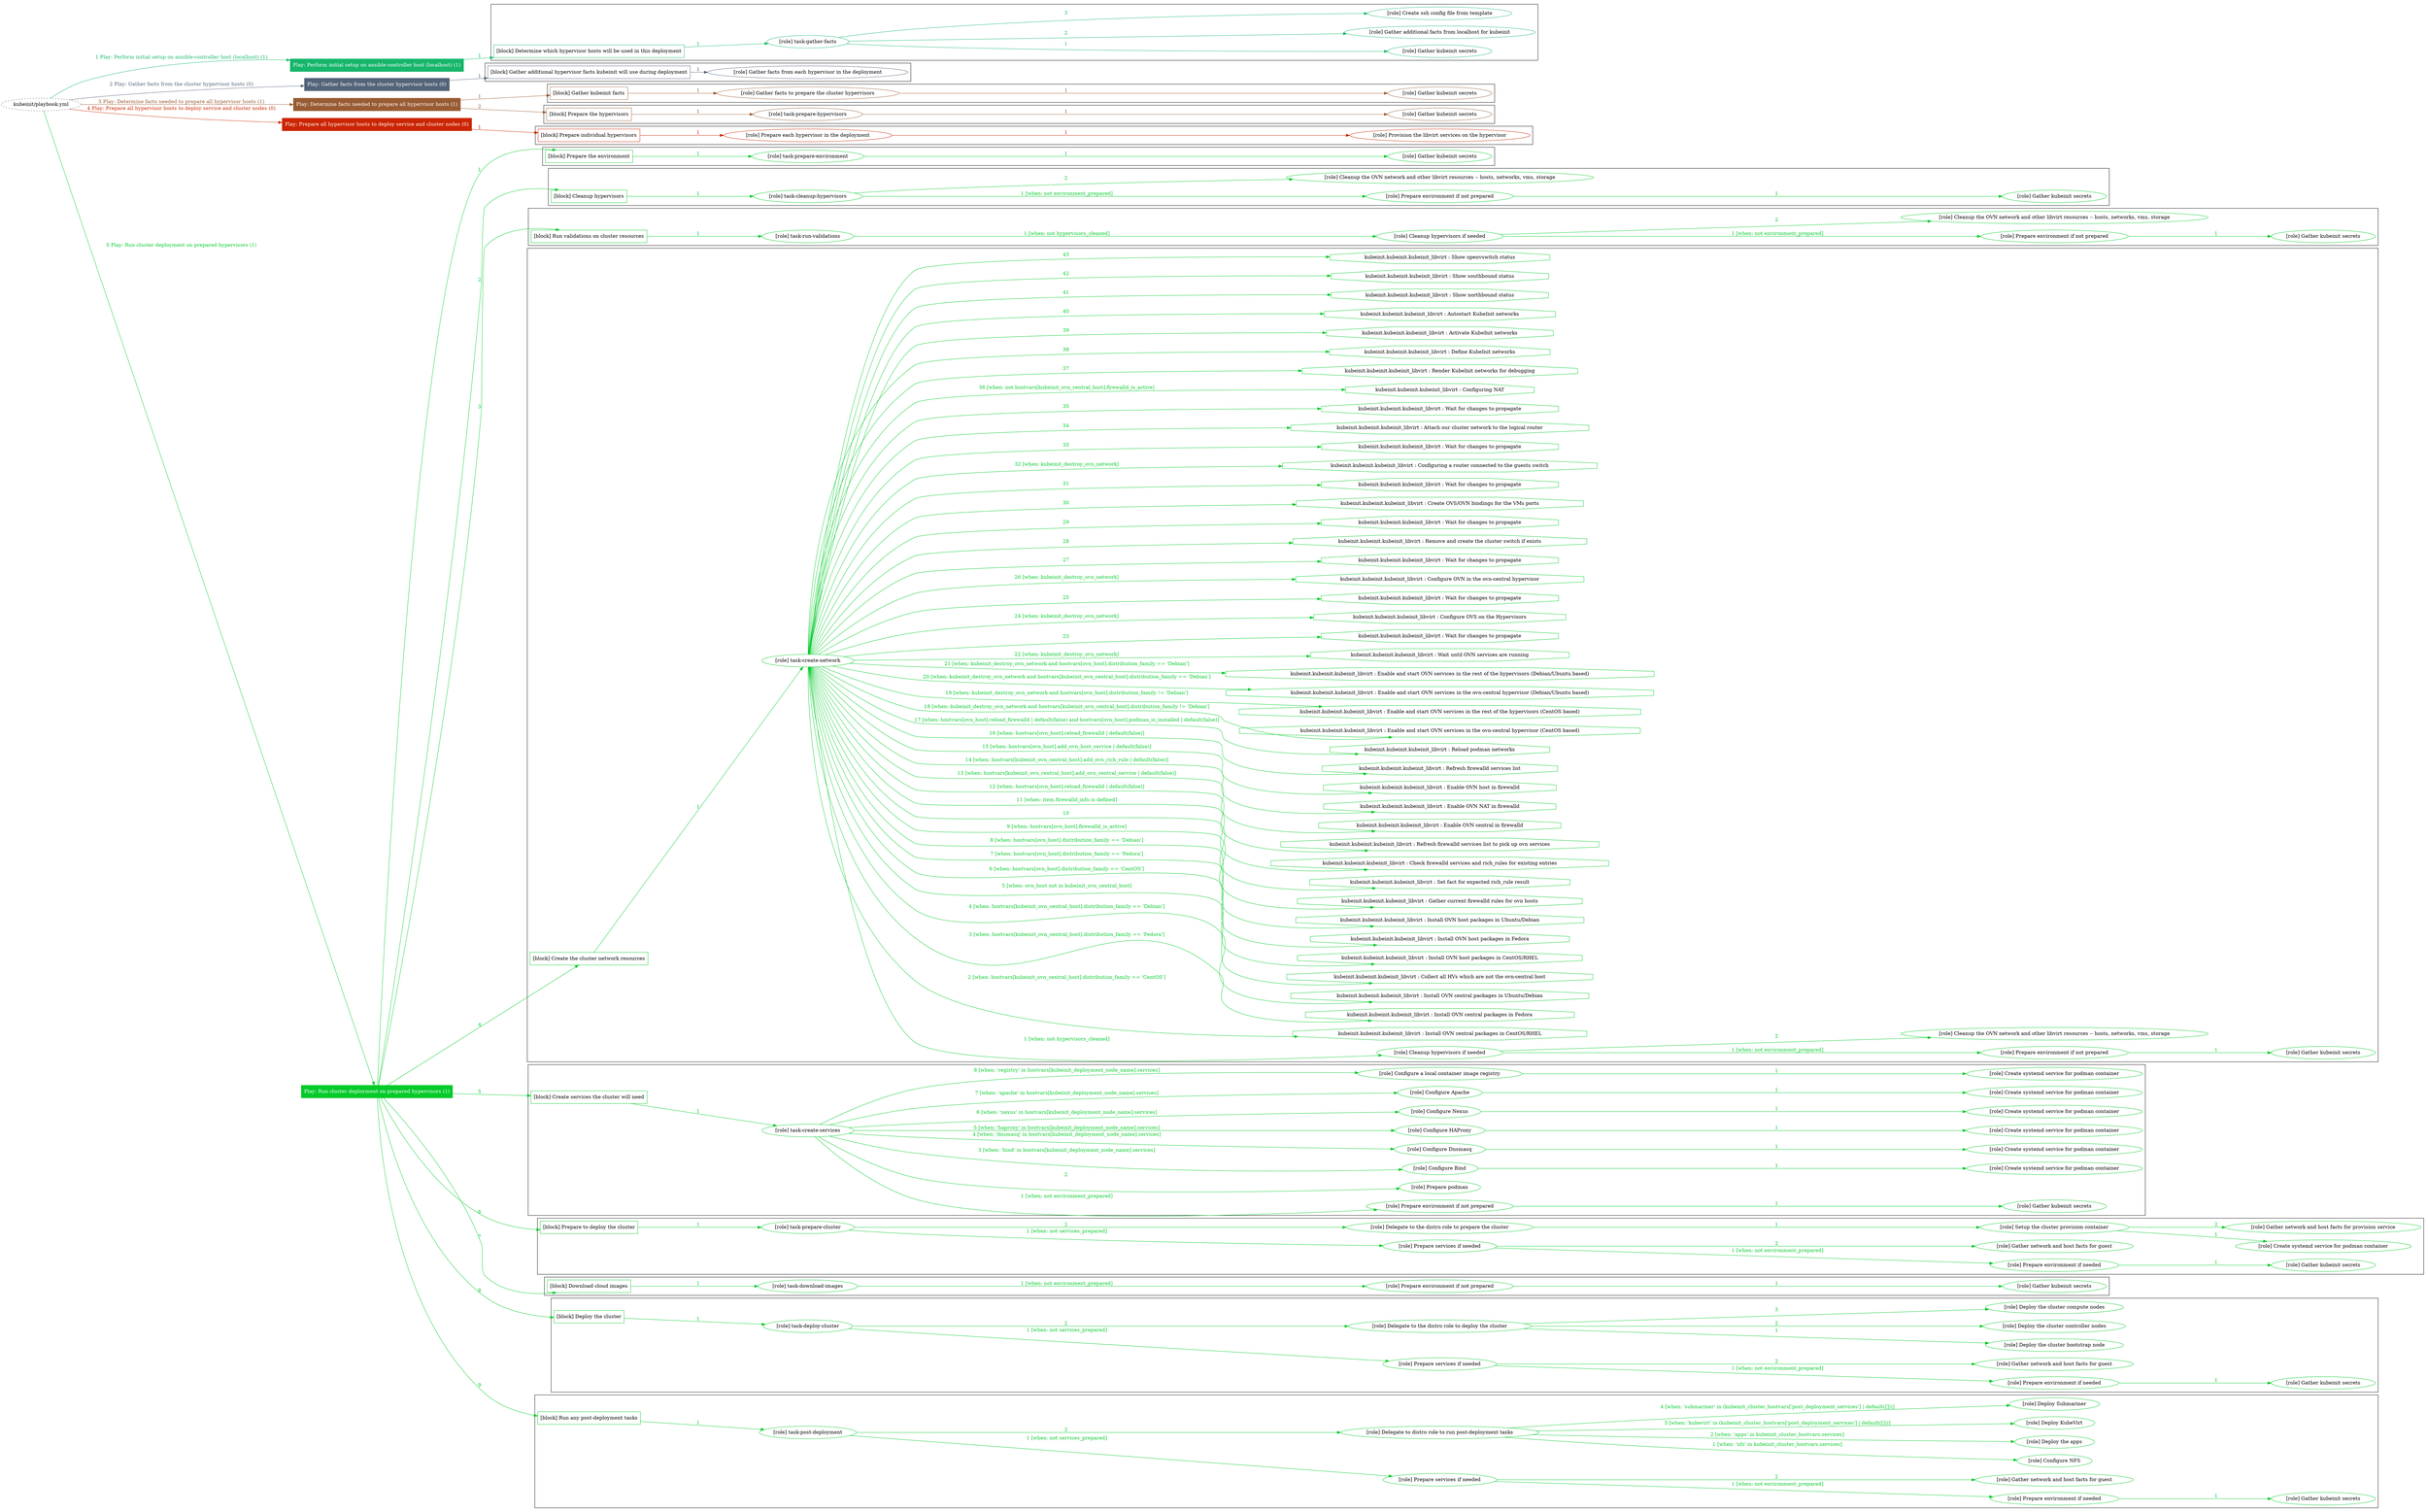 digraph {
	graph [concentrate=true ordering=in rankdir=LR ratio=fill]
	edge [esep=5 sep=10]
	"kubeinit/playbook.yml" [URL="/home/runner/work/kubeinit/kubeinit/kubeinit/playbook.yml" id=playbook_0d790008 style=dotted]
	"kubeinit/playbook.yml" -> play_51a4e6f2 [label="1 Play: Perform initial setup on ansible-controller host (localhost) (1)" color="#16b66b" fontcolor="#16b66b" id=edge_play_51a4e6f2 labeltooltip="1 Play: Perform initial setup on ansible-controller host (localhost) (1)" tooltip="1 Play: Perform initial setup on ansible-controller host (localhost) (1)"]
	subgraph "Play: Perform initial setup on ansible-controller host (localhost) (1)" {
		play_51a4e6f2 [label="Play: Perform initial setup on ansible-controller host (localhost) (1)" URL="/home/runner/work/kubeinit/kubeinit/kubeinit/playbook.yml" color="#16b66b" fontcolor="#ffffff" id=play_51a4e6f2 shape=box style=filled tooltip=localhost]
		play_51a4e6f2 -> block_fa11f3cd [label=1 color="#16b66b" fontcolor="#16b66b" id=edge_block_fa11f3cd labeltooltip=1 tooltip=1]
		subgraph cluster_block_fa11f3cd {
			block_fa11f3cd [label="[block] Determine which hypervisor hosts will be used in this deployment" URL="/home/runner/work/kubeinit/kubeinit/kubeinit/playbook.yml" color="#16b66b" id=block_fa11f3cd labeltooltip="Determine which hypervisor hosts will be used in this deployment" shape=box tooltip="Determine which hypervisor hosts will be used in this deployment"]
			block_fa11f3cd -> role_eca9e020 [label="1 " color="#16b66b" fontcolor="#16b66b" id=edge_role_eca9e020 labeltooltip="1 " tooltip="1 "]
			subgraph "task-gather-facts" {
				role_eca9e020 [label="[role] task-gather-facts" URL="/home/runner/work/kubeinit/kubeinit/kubeinit/playbook.yml" color="#16b66b" id=role_eca9e020 tooltip="task-gather-facts"]
				role_eca9e020 -> role_d9029059 [label="1 " color="#16b66b" fontcolor="#16b66b" id=edge_role_d9029059 labeltooltip="1 " tooltip="1 "]
				subgraph "Gather kubeinit secrets" {
					role_d9029059 [label="[role] Gather kubeinit secrets" URL="/home/runner/.ansible/collections/ansible_collections/kubeinit/kubeinit/roles/kubeinit_prepare/tasks/build_hypervisors_group.yml" color="#16b66b" id=role_d9029059 tooltip="Gather kubeinit secrets"]
				}
				role_eca9e020 -> role_b982faa5 [label="2 " color="#16b66b" fontcolor="#16b66b" id=edge_role_b982faa5 labeltooltip="2 " tooltip="2 "]
				subgraph "Gather additional facts from localhost for kubeinit" {
					role_b982faa5 [label="[role] Gather additional facts from localhost for kubeinit" URL="/home/runner/.ansible/collections/ansible_collections/kubeinit/kubeinit/roles/kubeinit_prepare/tasks/build_hypervisors_group.yml" color="#16b66b" id=role_b982faa5 tooltip="Gather additional facts from localhost for kubeinit"]
				}
				role_eca9e020 -> role_f31cdd9a [label="3 " color="#16b66b" fontcolor="#16b66b" id=edge_role_f31cdd9a labeltooltip="3 " tooltip="3 "]
				subgraph "Create ssh config file from template" {
					role_f31cdd9a [label="[role] Create ssh config file from template" URL="/home/runner/.ansible/collections/ansible_collections/kubeinit/kubeinit/roles/kubeinit_prepare/tasks/build_hypervisors_group.yml" color="#16b66b" id=role_f31cdd9a tooltip="Create ssh config file from template"]
				}
			}
		}
	}
	"kubeinit/playbook.yml" -> play_66a7fecb [label="2 Play: Gather facts from the cluster hypervisor hosts (0)" color="#536479" fontcolor="#536479" id=edge_play_66a7fecb labeltooltip="2 Play: Gather facts from the cluster hypervisor hosts (0)" tooltip="2 Play: Gather facts from the cluster hypervisor hosts (0)"]
	subgraph "Play: Gather facts from the cluster hypervisor hosts (0)" {
		play_66a7fecb [label="Play: Gather facts from the cluster hypervisor hosts (0)" URL="/home/runner/work/kubeinit/kubeinit/kubeinit/playbook.yml" color="#536479" fontcolor="#ffffff" id=play_66a7fecb shape=box style=filled tooltip="Play: Gather facts from the cluster hypervisor hosts (0)"]
		play_66a7fecb -> block_1ce466f6 [label=1 color="#536479" fontcolor="#536479" id=edge_block_1ce466f6 labeltooltip=1 tooltip=1]
		subgraph cluster_block_1ce466f6 {
			block_1ce466f6 [label="[block] Gather additional hypervisor facts kubeinit will use during deployment" URL="/home/runner/work/kubeinit/kubeinit/kubeinit/playbook.yml" color="#536479" id=block_1ce466f6 labeltooltip="Gather additional hypervisor facts kubeinit will use during deployment" shape=box tooltip="Gather additional hypervisor facts kubeinit will use during deployment"]
			block_1ce466f6 -> role_2932860d [label="1 " color="#536479" fontcolor="#536479" id=edge_role_2932860d labeltooltip="1 " tooltip="1 "]
			subgraph "Gather facts from each hypervisor in the deployment" {
				role_2932860d [label="[role] Gather facts from each hypervisor in the deployment" URL="/home/runner/work/kubeinit/kubeinit/kubeinit/playbook.yml" color="#536479" id=role_2932860d tooltip="Gather facts from each hypervisor in the deployment"]
			}
		}
	}
	"kubeinit/playbook.yml" -> play_fe3fbb06 [label="3 Play: Determine facts needed to prepare all hypervisor hosts (1)" color="#995b33" fontcolor="#995b33" id=edge_play_fe3fbb06 labeltooltip="3 Play: Determine facts needed to prepare all hypervisor hosts (1)" tooltip="3 Play: Determine facts needed to prepare all hypervisor hosts (1)"]
	subgraph "Play: Determine facts needed to prepare all hypervisor hosts (1)" {
		play_fe3fbb06 [label="Play: Determine facts needed to prepare all hypervisor hosts (1)" URL="/home/runner/work/kubeinit/kubeinit/kubeinit/playbook.yml" color="#995b33" fontcolor="#ffffff" id=play_fe3fbb06 shape=box style=filled tooltip=localhost]
		play_fe3fbb06 -> block_30ffcc6d [label=1 color="#995b33" fontcolor="#995b33" id=edge_block_30ffcc6d labeltooltip=1 tooltip=1]
		subgraph cluster_block_30ffcc6d {
			block_30ffcc6d [label="[block] Gather kubeinit facts" URL="/home/runner/work/kubeinit/kubeinit/kubeinit/playbook.yml" color="#995b33" id=block_30ffcc6d labeltooltip="Gather kubeinit facts" shape=box tooltip="Gather kubeinit facts"]
			block_30ffcc6d -> role_f4c43686 [label="1 " color="#995b33" fontcolor="#995b33" id=edge_role_f4c43686 labeltooltip="1 " tooltip="1 "]
			subgraph "Gather facts to prepare the cluster hypervisors" {
				role_f4c43686 [label="[role] Gather facts to prepare the cluster hypervisors" URL="/home/runner/work/kubeinit/kubeinit/kubeinit/playbook.yml" color="#995b33" id=role_f4c43686 tooltip="Gather facts to prepare the cluster hypervisors"]
				role_f4c43686 -> role_8a4a9e83 [label="1 " color="#995b33" fontcolor="#995b33" id=edge_role_8a4a9e83 labeltooltip="1 " tooltip="1 "]
				subgraph "Gather kubeinit secrets" {
					role_8a4a9e83 [label="[role] Gather kubeinit secrets" URL="/home/runner/.ansible/collections/ansible_collections/kubeinit/kubeinit/roles/kubeinit_prepare/tasks/gather_kubeinit_facts.yml" color="#995b33" id=role_8a4a9e83 tooltip="Gather kubeinit secrets"]
				}
			}
		}
		play_fe3fbb06 -> block_b62ab132 [label=2 color="#995b33" fontcolor="#995b33" id=edge_block_b62ab132 labeltooltip=2 tooltip=2]
		subgraph cluster_block_b62ab132 {
			block_b62ab132 [label="[block] Prepare the hypervisors" URL="/home/runner/work/kubeinit/kubeinit/kubeinit/playbook.yml" color="#995b33" id=block_b62ab132 labeltooltip="Prepare the hypervisors" shape=box tooltip="Prepare the hypervisors"]
			block_b62ab132 -> role_c9e19a79 [label="1 " color="#995b33" fontcolor="#995b33" id=edge_role_c9e19a79 labeltooltip="1 " tooltip="1 "]
			subgraph "task-prepare-hypervisors" {
				role_c9e19a79 [label="[role] task-prepare-hypervisors" URL="/home/runner/work/kubeinit/kubeinit/kubeinit/playbook.yml" color="#995b33" id=role_c9e19a79 tooltip="task-prepare-hypervisors"]
				role_c9e19a79 -> role_6fa66b2d [label="1 " color="#995b33" fontcolor="#995b33" id=edge_role_6fa66b2d labeltooltip="1 " tooltip="1 "]
				subgraph "Gather kubeinit secrets" {
					role_6fa66b2d [label="[role] Gather kubeinit secrets" URL="/home/runner/.ansible/collections/ansible_collections/kubeinit/kubeinit/roles/kubeinit_prepare/tasks/gather_kubeinit_facts.yml" color="#995b33" id=role_6fa66b2d tooltip="Gather kubeinit secrets"]
				}
			}
		}
	}
	"kubeinit/playbook.yml" -> play_e78d8411 [label="4 Play: Prepare all hypervisor hosts to deploy service and cluster nodes (0)" color="#cb2501" fontcolor="#cb2501" id=edge_play_e78d8411 labeltooltip="4 Play: Prepare all hypervisor hosts to deploy service and cluster nodes (0)" tooltip="4 Play: Prepare all hypervisor hosts to deploy service and cluster nodes (0)"]
	subgraph "Play: Prepare all hypervisor hosts to deploy service and cluster nodes (0)" {
		play_e78d8411 [label="Play: Prepare all hypervisor hosts to deploy service and cluster nodes (0)" URL="/home/runner/work/kubeinit/kubeinit/kubeinit/playbook.yml" color="#cb2501" fontcolor="#ffffff" id=play_e78d8411 shape=box style=filled tooltip="Play: Prepare all hypervisor hosts to deploy service and cluster nodes (0)"]
		play_e78d8411 -> block_0a5be19e [label=1 color="#cb2501" fontcolor="#cb2501" id=edge_block_0a5be19e labeltooltip=1 tooltip=1]
		subgraph cluster_block_0a5be19e {
			block_0a5be19e [label="[block] Prepare individual hypervisors" URL="/home/runner/work/kubeinit/kubeinit/kubeinit/playbook.yml" color="#cb2501" id=block_0a5be19e labeltooltip="Prepare individual hypervisors" shape=box tooltip="Prepare individual hypervisors"]
			block_0a5be19e -> role_7644942c [label="1 " color="#cb2501" fontcolor="#cb2501" id=edge_role_7644942c labeltooltip="1 " tooltip="1 "]
			subgraph "Prepare each hypervisor in the deployment" {
				role_7644942c [label="[role] Prepare each hypervisor in the deployment" URL="/home/runner/work/kubeinit/kubeinit/kubeinit/playbook.yml" color="#cb2501" id=role_7644942c tooltip="Prepare each hypervisor in the deployment"]
				role_7644942c -> role_536fe343 [label="1 " color="#cb2501" fontcolor="#cb2501" id=edge_role_536fe343 labeltooltip="1 " tooltip="1 "]
				subgraph "Provision the libvirt services on the hypervisor" {
					role_536fe343 [label="[role] Provision the libvirt services on the hypervisor" URL="/home/runner/.ansible/collections/ansible_collections/kubeinit/kubeinit/roles/kubeinit_prepare/tasks/prepare_hypervisor.yml" color="#cb2501" id=role_536fe343 tooltip="Provision the libvirt services on the hypervisor"]
				}
			}
		}
	}
	"kubeinit/playbook.yml" -> play_7d7d5293 [label="5 Play: Run cluster deployment on prepared hypervisors (1)" color="#02ca29" fontcolor="#02ca29" id=edge_play_7d7d5293 labeltooltip="5 Play: Run cluster deployment on prepared hypervisors (1)" tooltip="5 Play: Run cluster deployment on prepared hypervisors (1)"]
	subgraph "Play: Run cluster deployment on prepared hypervisors (1)" {
		play_7d7d5293 [label="Play: Run cluster deployment on prepared hypervisors (1)" URL="/home/runner/work/kubeinit/kubeinit/kubeinit/playbook.yml" color="#02ca29" fontcolor="#ffffff" id=play_7d7d5293 shape=box style=filled tooltip=localhost]
		play_7d7d5293 -> block_0ad87b1f [label=1 color="#02ca29" fontcolor="#02ca29" id=edge_block_0ad87b1f labeltooltip=1 tooltip=1]
		subgraph cluster_block_0ad87b1f {
			block_0ad87b1f [label="[block] Prepare the environment" URL="/home/runner/work/kubeinit/kubeinit/kubeinit/playbook.yml" color="#02ca29" id=block_0ad87b1f labeltooltip="Prepare the environment" shape=box tooltip="Prepare the environment"]
			block_0ad87b1f -> role_7a3e1e3b [label="1 " color="#02ca29" fontcolor="#02ca29" id=edge_role_7a3e1e3b labeltooltip="1 " tooltip="1 "]
			subgraph "task-prepare-environment" {
				role_7a3e1e3b [label="[role] task-prepare-environment" URL="/home/runner/work/kubeinit/kubeinit/kubeinit/playbook.yml" color="#02ca29" id=role_7a3e1e3b tooltip="task-prepare-environment"]
				role_7a3e1e3b -> role_111b98c4 [label="1 " color="#02ca29" fontcolor="#02ca29" id=edge_role_111b98c4 labeltooltip="1 " tooltip="1 "]
				subgraph "Gather kubeinit secrets" {
					role_111b98c4 [label="[role] Gather kubeinit secrets" URL="/home/runner/.ansible/collections/ansible_collections/kubeinit/kubeinit/roles/kubeinit_prepare/tasks/gather_kubeinit_facts.yml" color="#02ca29" id=role_111b98c4 tooltip="Gather kubeinit secrets"]
				}
			}
		}
		play_7d7d5293 -> block_8f5514a9 [label=2 color="#02ca29" fontcolor="#02ca29" id=edge_block_8f5514a9 labeltooltip=2 tooltip=2]
		subgraph cluster_block_8f5514a9 {
			block_8f5514a9 [label="[block] Cleanup hypervisors" URL="/home/runner/work/kubeinit/kubeinit/kubeinit/playbook.yml" color="#02ca29" id=block_8f5514a9 labeltooltip="Cleanup hypervisors" shape=box tooltip="Cleanup hypervisors"]
			block_8f5514a9 -> role_291834dc [label="1 " color="#02ca29" fontcolor="#02ca29" id=edge_role_291834dc labeltooltip="1 " tooltip="1 "]
			subgraph "task-cleanup-hypervisors" {
				role_291834dc [label="[role] task-cleanup-hypervisors" URL="/home/runner/work/kubeinit/kubeinit/kubeinit/playbook.yml" color="#02ca29" id=role_291834dc tooltip="task-cleanup-hypervisors"]
				role_291834dc -> role_69211123 [label="1 [when: not environment_prepared]" color="#02ca29" fontcolor="#02ca29" id=edge_role_69211123 labeltooltip="1 [when: not environment_prepared]" tooltip="1 [when: not environment_prepared]"]
				subgraph "Prepare environment if not prepared" {
					role_69211123 [label="[role] Prepare environment if not prepared" URL="/home/runner/.ansible/collections/ansible_collections/kubeinit/kubeinit/roles/kubeinit_prepare/tasks/cleanup_hypervisors.yml" color="#02ca29" id=role_69211123 tooltip="Prepare environment if not prepared"]
					role_69211123 -> role_73435a74 [label="1 " color="#02ca29" fontcolor="#02ca29" id=edge_role_73435a74 labeltooltip="1 " tooltip="1 "]
					subgraph "Gather kubeinit secrets" {
						role_73435a74 [label="[role] Gather kubeinit secrets" URL="/home/runner/.ansible/collections/ansible_collections/kubeinit/kubeinit/roles/kubeinit_prepare/tasks/gather_kubeinit_facts.yml" color="#02ca29" id=role_73435a74 tooltip="Gather kubeinit secrets"]
					}
				}
				role_291834dc -> role_3d91b641 [label="2 " color="#02ca29" fontcolor="#02ca29" id=edge_role_3d91b641 labeltooltip="2 " tooltip="2 "]
				subgraph "Cleanup the OVN network and other libvirt resources -- hosts, networks, vms, storage" {
					role_3d91b641 [label="[role] Cleanup the OVN network and other libvirt resources -- hosts, networks, vms, storage" URL="/home/runner/.ansible/collections/ansible_collections/kubeinit/kubeinit/roles/kubeinit_prepare/tasks/cleanup_hypervisors.yml" color="#02ca29" id=role_3d91b641 tooltip="Cleanup the OVN network and other libvirt resources -- hosts, networks, vms, storage"]
				}
			}
		}
		play_7d7d5293 -> block_6a885d11 [label=3 color="#02ca29" fontcolor="#02ca29" id=edge_block_6a885d11 labeltooltip=3 tooltip=3]
		subgraph cluster_block_6a885d11 {
			block_6a885d11 [label="[block] Run validations on cluster resources" URL="/home/runner/work/kubeinit/kubeinit/kubeinit/playbook.yml" color="#02ca29" id=block_6a885d11 labeltooltip="Run validations on cluster resources" shape=box tooltip="Run validations on cluster resources"]
			block_6a885d11 -> role_0c107417 [label="1 " color="#02ca29" fontcolor="#02ca29" id=edge_role_0c107417 labeltooltip="1 " tooltip="1 "]
			subgraph "task-run-validations" {
				role_0c107417 [label="[role] task-run-validations" URL="/home/runner/work/kubeinit/kubeinit/kubeinit/playbook.yml" color="#02ca29" id=role_0c107417 tooltip="task-run-validations"]
				role_0c107417 -> role_80e90ed6 [label="1 [when: not hypervisors_cleaned]" color="#02ca29" fontcolor="#02ca29" id=edge_role_80e90ed6 labeltooltip="1 [when: not hypervisors_cleaned]" tooltip="1 [when: not hypervisors_cleaned]"]
				subgraph "Cleanup hypervisors if needed" {
					role_80e90ed6 [label="[role] Cleanup hypervisors if needed" URL="/home/runner/.ansible/collections/ansible_collections/kubeinit/kubeinit/roles/kubeinit_validations/tasks/main.yml" color="#02ca29" id=role_80e90ed6 tooltip="Cleanup hypervisors if needed"]
					role_80e90ed6 -> role_a4263c30 [label="1 [when: not environment_prepared]" color="#02ca29" fontcolor="#02ca29" id=edge_role_a4263c30 labeltooltip="1 [when: not environment_prepared]" tooltip="1 [when: not environment_prepared]"]
					subgraph "Prepare environment if not prepared" {
						role_a4263c30 [label="[role] Prepare environment if not prepared" URL="/home/runner/.ansible/collections/ansible_collections/kubeinit/kubeinit/roles/kubeinit_prepare/tasks/cleanup_hypervisors.yml" color="#02ca29" id=role_a4263c30 tooltip="Prepare environment if not prepared"]
						role_a4263c30 -> role_8e19ee26 [label="1 " color="#02ca29" fontcolor="#02ca29" id=edge_role_8e19ee26 labeltooltip="1 " tooltip="1 "]
						subgraph "Gather kubeinit secrets" {
							role_8e19ee26 [label="[role] Gather kubeinit secrets" URL="/home/runner/.ansible/collections/ansible_collections/kubeinit/kubeinit/roles/kubeinit_prepare/tasks/gather_kubeinit_facts.yml" color="#02ca29" id=role_8e19ee26 tooltip="Gather kubeinit secrets"]
						}
					}
					role_80e90ed6 -> role_14c84da7 [label="2 " color="#02ca29" fontcolor="#02ca29" id=edge_role_14c84da7 labeltooltip="2 " tooltip="2 "]
					subgraph "Cleanup the OVN network and other libvirt resources -- hosts, networks, vms, storage" {
						role_14c84da7 [label="[role] Cleanup the OVN network and other libvirt resources -- hosts, networks, vms, storage" URL="/home/runner/.ansible/collections/ansible_collections/kubeinit/kubeinit/roles/kubeinit_prepare/tasks/cleanup_hypervisors.yml" color="#02ca29" id=role_14c84da7 tooltip="Cleanup the OVN network and other libvirt resources -- hosts, networks, vms, storage"]
					}
				}
			}
		}
		play_7d7d5293 -> block_8e17a64a [label=4 color="#02ca29" fontcolor="#02ca29" id=edge_block_8e17a64a labeltooltip=4 tooltip=4]
		subgraph cluster_block_8e17a64a {
			block_8e17a64a [label="[block] Create the cluster network resources" URL="/home/runner/work/kubeinit/kubeinit/kubeinit/playbook.yml" color="#02ca29" id=block_8e17a64a labeltooltip="Create the cluster network resources" shape=box tooltip="Create the cluster network resources"]
			block_8e17a64a -> role_7508df73 [label="1 " color="#02ca29" fontcolor="#02ca29" id=edge_role_7508df73 labeltooltip="1 " tooltip="1 "]
			subgraph "task-create-network" {
				role_7508df73 [label="[role] task-create-network" URL="/home/runner/work/kubeinit/kubeinit/kubeinit/playbook.yml" color="#02ca29" id=role_7508df73 tooltip="task-create-network"]
				role_7508df73 -> role_8193e591 [label="1 [when: not hypervisors_cleaned]" color="#02ca29" fontcolor="#02ca29" id=edge_role_8193e591 labeltooltip="1 [when: not hypervisors_cleaned]" tooltip="1 [when: not hypervisors_cleaned]"]
				subgraph "Cleanup hypervisors if needed" {
					role_8193e591 [label="[role] Cleanup hypervisors if needed" URL="/home/runner/.ansible/collections/ansible_collections/kubeinit/kubeinit/roles/kubeinit_libvirt/tasks/create_network.yml" color="#02ca29" id=role_8193e591 tooltip="Cleanup hypervisors if needed"]
					role_8193e591 -> role_2172dfa1 [label="1 [when: not environment_prepared]" color="#02ca29" fontcolor="#02ca29" id=edge_role_2172dfa1 labeltooltip="1 [when: not environment_prepared]" tooltip="1 [when: not environment_prepared]"]
					subgraph "Prepare environment if not prepared" {
						role_2172dfa1 [label="[role] Prepare environment if not prepared" URL="/home/runner/.ansible/collections/ansible_collections/kubeinit/kubeinit/roles/kubeinit_prepare/tasks/cleanup_hypervisors.yml" color="#02ca29" id=role_2172dfa1 tooltip="Prepare environment if not prepared"]
						role_2172dfa1 -> role_d5921f71 [label="1 " color="#02ca29" fontcolor="#02ca29" id=edge_role_d5921f71 labeltooltip="1 " tooltip="1 "]
						subgraph "Gather kubeinit secrets" {
							role_d5921f71 [label="[role] Gather kubeinit secrets" URL="/home/runner/.ansible/collections/ansible_collections/kubeinit/kubeinit/roles/kubeinit_prepare/tasks/gather_kubeinit_facts.yml" color="#02ca29" id=role_d5921f71 tooltip="Gather kubeinit secrets"]
						}
					}
					role_8193e591 -> role_ea93cb5f [label="2 " color="#02ca29" fontcolor="#02ca29" id=edge_role_ea93cb5f labeltooltip="2 " tooltip="2 "]
					subgraph "Cleanup the OVN network and other libvirt resources -- hosts, networks, vms, storage" {
						role_ea93cb5f [label="[role] Cleanup the OVN network and other libvirt resources -- hosts, networks, vms, storage" URL="/home/runner/.ansible/collections/ansible_collections/kubeinit/kubeinit/roles/kubeinit_prepare/tasks/cleanup_hypervisors.yml" color="#02ca29" id=role_ea93cb5f tooltip="Cleanup the OVN network and other libvirt resources -- hosts, networks, vms, storage"]
					}
				}
				task_074a2ef7 [label="kubeinit.kubeinit.kubeinit_libvirt : Install OVN central packages in CentOS/RHEL" URL="/home/runner/.ansible/collections/ansible_collections/kubeinit/kubeinit/roles/kubeinit_libvirt/tasks/create_network.yml" color="#02ca29" id=task_074a2ef7 shape=octagon tooltip="kubeinit.kubeinit.kubeinit_libvirt : Install OVN central packages in CentOS/RHEL"]
				role_7508df73 -> task_074a2ef7 [label="2 [when: hostvars[kubeinit_ovn_central_host].distribution_family == 'CentOS']" color="#02ca29" fontcolor="#02ca29" id=edge_task_074a2ef7 labeltooltip="2 [when: hostvars[kubeinit_ovn_central_host].distribution_family == 'CentOS']" tooltip="2 [when: hostvars[kubeinit_ovn_central_host].distribution_family == 'CentOS']"]
				task_f0d40c71 [label="kubeinit.kubeinit.kubeinit_libvirt : Install OVN central packages in Fedora" URL="/home/runner/.ansible/collections/ansible_collections/kubeinit/kubeinit/roles/kubeinit_libvirt/tasks/create_network.yml" color="#02ca29" id=task_f0d40c71 shape=octagon tooltip="kubeinit.kubeinit.kubeinit_libvirt : Install OVN central packages in Fedora"]
				role_7508df73 -> task_f0d40c71 [label="3 [when: hostvars[kubeinit_ovn_central_host].distribution_family == 'Fedora']" color="#02ca29" fontcolor="#02ca29" id=edge_task_f0d40c71 labeltooltip="3 [when: hostvars[kubeinit_ovn_central_host].distribution_family == 'Fedora']" tooltip="3 [when: hostvars[kubeinit_ovn_central_host].distribution_family == 'Fedora']"]
				task_0fe8230f [label="kubeinit.kubeinit.kubeinit_libvirt : Install OVN central packages in Ubuntu/Debian" URL="/home/runner/.ansible/collections/ansible_collections/kubeinit/kubeinit/roles/kubeinit_libvirt/tasks/create_network.yml" color="#02ca29" id=task_0fe8230f shape=octagon tooltip="kubeinit.kubeinit.kubeinit_libvirt : Install OVN central packages in Ubuntu/Debian"]
				role_7508df73 -> task_0fe8230f [label="4 [when: hostvars[kubeinit_ovn_central_host].distribution_family == 'Debian']" color="#02ca29" fontcolor="#02ca29" id=edge_task_0fe8230f labeltooltip="4 [when: hostvars[kubeinit_ovn_central_host].distribution_family == 'Debian']" tooltip="4 [when: hostvars[kubeinit_ovn_central_host].distribution_family == 'Debian']"]
				task_be4be744 [label="kubeinit.kubeinit.kubeinit_libvirt : Collect all HVs which are not the ovn-central host" URL="/home/runner/.ansible/collections/ansible_collections/kubeinit/kubeinit/roles/kubeinit_libvirt/tasks/create_network.yml" color="#02ca29" id=task_be4be744 shape=octagon tooltip="kubeinit.kubeinit.kubeinit_libvirt : Collect all HVs which are not the ovn-central host"]
				role_7508df73 -> task_be4be744 [label="5 [when: ovn_host not in kubeinit_ovn_central_host]" color="#02ca29" fontcolor="#02ca29" id=edge_task_be4be744 labeltooltip="5 [when: ovn_host not in kubeinit_ovn_central_host]" tooltip="5 [when: ovn_host not in kubeinit_ovn_central_host]"]
				task_d43a3de9 [label="kubeinit.kubeinit.kubeinit_libvirt : Install OVN host packages in CentOS/RHEL" URL="/home/runner/.ansible/collections/ansible_collections/kubeinit/kubeinit/roles/kubeinit_libvirt/tasks/create_network.yml" color="#02ca29" id=task_d43a3de9 shape=octagon tooltip="kubeinit.kubeinit.kubeinit_libvirt : Install OVN host packages in CentOS/RHEL"]
				role_7508df73 -> task_d43a3de9 [label="6 [when: hostvars[ovn_host].distribution_family == 'CentOS']" color="#02ca29" fontcolor="#02ca29" id=edge_task_d43a3de9 labeltooltip="6 [when: hostvars[ovn_host].distribution_family == 'CentOS']" tooltip="6 [when: hostvars[ovn_host].distribution_family == 'CentOS']"]
				task_9f37bfb3 [label="kubeinit.kubeinit.kubeinit_libvirt : Install OVN host packages in Fedora" URL="/home/runner/.ansible/collections/ansible_collections/kubeinit/kubeinit/roles/kubeinit_libvirt/tasks/create_network.yml" color="#02ca29" id=task_9f37bfb3 shape=octagon tooltip="kubeinit.kubeinit.kubeinit_libvirt : Install OVN host packages in Fedora"]
				role_7508df73 -> task_9f37bfb3 [label="7 [when: hostvars[ovn_host].distribution_family == 'Fedora']" color="#02ca29" fontcolor="#02ca29" id=edge_task_9f37bfb3 labeltooltip="7 [when: hostvars[ovn_host].distribution_family == 'Fedora']" tooltip="7 [when: hostvars[ovn_host].distribution_family == 'Fedora']"]
				task_fb696869 [label="kubeinit.kubeinit.kubeinit_libvirt : Install OVN host packages in Ubuntu/Debian" URL="/home/runner/.ansible/collections/ansible_collections/kubeinit/kubeinit/roles/kubeinit_libvirt/tasks/create_network.yml" color="#02ca29" id=task_fb696869 shape=octagon tooltip="kubeinit.kubeinit.kubeinit_libvirt : Install OVN host packages in Ubuntu/Debian"]
				role_7508df73 -> task_fb696869 [label="8 [when: hostvars[ovn_host].distribution_family == 'Debian']" color="#02ca29" fontcolor="#02ca29" id=edge_task_fb696869 labeltooltip="8 [when: hostvars[ovn_host].distribution_family == 'Debian']" tooltip="8 [when: hostvars[ovn_host].distribution_family == 'Debian']"]
				task_d596f4ec [label="kubeinit.kubeinit.kubeinit_libvirt : Gather current firewalld rules for ovn hosts" URL="/home/runner/.ansible/collections/ansible_collections/kubeinit/kubeinit/roles/kubeinit_libvirt/tasks/create_network.yml" color="#02ca29" id=task_d596f4ec shape=octagon tooltip="kubeinit.kubeinit.kubeinit_libvirt : Gather current firewalld rules for ovn hosts"]
				role_7508df73 -> task_d596f4ec [label="9 [when: hostvars[ovn_host].firewalld_is_active]" color="#02ca29" fontcolor="#02ca29" id=edge_task_d596f4ec labeltooltip="9 [when: hostvars[ovn_host].firewalld_is_active]" tooltip="9 [when: hostvars[ovn_host].firewalld_is_active]"]
				task_3752bacf [label="kubeinit.kubeinit.kubeinit_libvirt : Set fact for expected rich_rule result" URL="/home/runner/.ansible/collections/ansible_collections/kubeinit/kubeinit/roles/kubeinit_libvirt/tasks/create_network.yml" color="#02ca29" id=task_3752bacf shape=octagon tooltip="kubeinit.kubeinit.kubeinit_libvirt : Set fact for expected rich_rule result"]
				role_7508df73 -> task_3752bacf [label="10 " color="#02ca29" fontcolor="#02ca29" id=edge_task_3752bacf labeltooltip="10 " tooltip="10 "]
				task_c7989c4c [label="kubeinit.kubeinit.kubeinit_libvirt : Check firewalld services and rich_rules for existing entries" URL="/home/runner/.ansible/collections/ansible_collections/kubeinit/kubeinit/roles/kubeinit_libvirt/tasks/create_network.yml" color="#02ca29" id=task_c7989c4c shape=octagon tooltip="kubeinit.kubeinit.kubeinit_libvirt : Check firewalld services and rich_rules for existing entries"]
				role_7508df73 -> task_c7989c4c [label="11 [when: item.firewalld_info is defined]" color="#02ca29" fontcolor="#02ca29" id=edge_task_c7989c4c labeltooltip="11 [when: item.firewalld_info is defined]" tooltip="11 [when: item.firewalld_info is defined]"]
				task_125dd39f [label="kubeinit.kubeinit.kubeinit_libvirt : Refresh firewalld services list to pick up ovn services" URL="/home/runner/.ansible/collections/ansible_collections/kubeinit/kubeinit/roles/kubeinit_libvirt/tasks/create_network.yml" color="#02ca29" id=task_125dd39f shape=octagon tooltip="kubeinit.kubeinit.kubeinit_libvirt : Refresh firewalld services list to pick up ovn services"]
				role_7508df73 -> task_125dd39f [label="12 [when: hostvars[ovn_host].reload_firewalld | default(false)]" color="#02ca29" fontcolor="#02ca29" id=edge_task_125dd39f labeltooltip="12 [when: hostvars[ovn_host].reload_firewalld | default(false)]" tooltip="12 [when: hostvars[ovn_host].reload_firewalld | default(false)]"]
				task_b74bd856 [label="kubeinit.kubeinit.kubeinit_libvirt : Enable OVN central in firewalld" URL="/home/runner/.ansible/collections/ansible_collections/kubeinit/kubeinit/roles/kubeinit_libvirt/tasks/create_network.yml" color="#02ca29" id=task_b74bd856 shape=octagon tooltip="kubeinit.kubeinit.kubeinit_libvirt : Enable OVN central in firewalld"]
				role_7508df73 -> task_b74bd856 [label="13 [when: hostvars[kubeinit_ovn_central_host].add_ovn_central_service | default(false)]" color="#02ca29" fontcolor="#02ca29" id=edge_task_b74bd856 labeltooltip="13 [when: hostvars[kubeinit_ovn_central_host].add_ovn_central_service | default(false)]" tooltip="13 [when: hostvars[kubeinit_ovn_central_host].add_ovn_central_service | default(false)]"]
				task_e578870c [label="kubeinit.kubeinit.kubeinit_libvirt : Enable OVN NAT in firewalld" URL="/home/runner/.ansible/collections/ansible_collections/kubeinit/kubeinit/roles/kubeinit_libvirt/tasks/create_network.yml" color="#02ca29" id=task_e578870c shape=octagon tooltip="kubeinit.kubeinit.kubeinit_libvirt : Enable OVN NAT in firewalld"]
				role_7508df73 -> task_e578870c [label="14 [when: hostvars[kubeinit_ovn_central_host].add_ovn_rich_rule | default(false)]" color="#02ca29" fontcolor="#02ca29" id=edge_task_e578870c labeltooltip="14 [when: hostvars[kubeinit_ovn_central_host].add_ovn_rich_rule | default(false)]" tooltip="14 [when: hostvars[kubeinit_ovn_central_host].add_ovn_rich_rule | default(false)]"]
				task_6af31b95 [label="kubeinit.kubeinit.kubeinit_libvirt : Enable OVN host in firewalld" URL="/home/runner/.ansible/collections/ansible_collections/kubeinit/kubeinit/roles/kubeinit_libvirt/tasks/create_network.yml" color="#02ca29" id=task_6af31b95 shape=octagon tooltip="kubeinit.kubeinit.kubeinit_libvirt : Enable OVN host in firewalld"]
				role_7508df73 -> task_6af31b95 [label="15 [when: hostvars[ovn_host].add_ovn_host_service | default(false)]" color="#02ca29" fontcolor="#02ca29" id=edge_task_6af31b95 labeltooltip="15 [when: hostvars[ovn_host].add_ovn_host_service | default(false)]" tooltip="15 [when: hostvars[ovn_host].add_ovn_host_service | default(false)]"]
				task_553dcd83 [label="kubeinit.kubeinit.kubeinit_libvirt : Refresh firewalld services list" URL="/home/runner/.ansible/collections/ansible_collections/kubeinit/kubeinit/roles/kubeinit_libvirt/tasks/create_network.yml" color="#02ca29" id=task_553dcd83 shape=octagon tooltip="kubeinit.kubeinit.kubeinit_libvirt : Refresh firewalld services list"]
				role_7508df73 -> task_553dcd83 [label="16 [when: hostvars[ovn_host].reload_firewalld | default(false)]" color="#02ca29" fontcolor="#02ca29" id=edge_task_553dcd83 labeltooltip="16 [when: hostvars[ovn_host].reload_firewalld | default(false)]" tooltip="16 [when: hostvars[ovn_host].reload_firewalld | default(false)]"]
				task_9c5e166b [label="kubeinit.kubeinit.kubeinit_libvirt : Reload podman networks" URL="/home/runner/.ansible/collections/ansible_collections/kubeinit/kubeinit/roles/kubeinit_libvirt/tasks/create_network.yml" color="#02ca29" id=task_9c5e166b shape=octagon tooltip="kubeinit.kubeinit.kubeinit_libvirt : Reload podman networks"]
				role_7508df73 -> task_9c5e166b [label="17 [when: hostvars[ovn_host].reload_firewalld | default(false) and hostvars[ovn_host].podman_is_installed | default(false)]" color="#02ca29" fontcolor="#02ca29" id=edge_task_9c5e166b labeltooltip="17 [when: hostvars[ovn_host].reload_firewalld | default(false) and hostvars[ovn_host].podman_is_installed | default(false)]" tooltip="17 [when: hostvars[ovn_host].reload_firewalld | default(false) and hostvars[ovn_host].podman_is_installed | default(false)]"]
				task_cd5026db [label="kubeinit.kubeinit.kubeinit_libvirt : Enable and start OVN services in the ovn-central hypervisor (CentOS based)" URL="/home/runner/.ansible/collections/ansible_collections/kubeinit/kubeinit/roles/kubeinit_libvirt/tasks/create_network.yml" color="#02ca29" id=task_cd5026db shape=octagon tooltip="kubeinit.kubeinit.kubeinit_libvirt : Enable and start OVN services in the ovn-central hypervisor (CentOS based)"]
				role_7508df73 -> task_cd5026db [label="18 [when: kubeinit_destroy_ovn_network and hostvars[kubeinit_ovn_central_host].distribution_family != 'Debian']" color="#02ca29" fontcolor="#02ca29" id=edge_task_cd5026db labeltooltip="18 [when: kubeinit_destroy_ovn_network and hostvars[kubeinit_ovn_central_host].distribution_family != 'Debian']" tooltip="18 [when: kubeinit_destroy_ovn_network and hostvars[kubeinit_ovn_central_host].distribution_family != 'Debian']"]
				task_c6fc9aa5 [label="kubeinit.kubeinit.kubeinit_libvirt : Enable and start OVN services in the rest of the hypervisors (CentOS based)" URL="/home/runner/.ansible/collections/ansible_collections/kubeinit/kubeinit/roles/kubeinit_libvirt/tasks/create_network.yml" color="#02ca29" id=task_c6fc9aa5 shape=octagon tooltip="kubeinit.kubeinit.kubeinit_libvirt : Enable and start OVN services in the rest of the hypervisors (CentOS based)"]
				role_7508df73 -> task_c6fc9aa5 [label="19 [when: kubeinit_destroy_ovn_network and hostvars[ovn_host].distribution_family != 'Debian']" color="#02ca29" fontcolor="#02ca29" id=edge_task_c6fc9aa5 labeltooltip="19 [when: kubeinit_destroy_ovn_network and hostvars[ovn_host].distribution_family != 'Debian']" tooltip="19 [when: kubeinit_destroy_ovn_network and hostvars[ovn_host].distribution_family != 'Debian']"]
				task_1417e33b [label="kubeinit.kubeinit.kubeinit_libvirt : Enable and start OVN services in the ovn-central hypervisor (Debian/Ubuntu based)" URL="/home/runner/.ansible/collections/ansible_collections/kubeinit/kubeinit/roles/kubeinit_libvirt/tasks/create_network.yml" color="#02ca29" id=task_1417e33b shape=octagon tooltip="kubeinit.kubeinit.kubeinit_libvirt : Enable and start OVN services in the ovn-central hypervisor (Debian/Ubuntu based)"]
				role_7508df73 -> task_1417e33b [label="20 [when: kubeinit_destroy_ovn_network and hostvars[kubeinit_ovn_central_host].distribution_family == 'Debian']" color="#02ca29" fontcolor="#02ca29" id=edge_task_1417e33b labeltooltip="20 [when: kubeinit_destroy_ovn_network and hostvars[kubeinit_ovn_central_host].distribution_family == 'Debian']" tooltip="20 [when: kubeinit_destroy_ovn_network and hostvars[kubeinit_ovn_central_host].distribution_family == 'Debian']"]
				task_fc6220b1 [label="kubeinit.kubeinit.kubeinit_libvirt : Enable and start OVN services in the rest of the hypervisors (Debian/Ubuntu based)" URL="/home/runner/.ansible/collections/ansible_collections/kubeinit/kubeinit/roles/kubeinit_libvirt/tasks/create_network.yml" color="#02ca29" id=task_fc6220b1 shape=octagon tooltip="kubeinit.kubeinit.kubeinit_libvirt : Enable and start OVN services in the rest of the hypervisors (Debian/Ubuntu based)"]
				role_7508df73 -> task_fc6220b1 [label="21 [when: kubeinit_destroy_ovn_network and hostvars[ovn_host].distribution_family == 'Debian']" color="#02ca29" fontcolor="#02ca29" id=edge_task_fc6220b1 labeltooltip="21 [when: kubeinit_destroy_ovn_network and hostvars[ovn_host].distribution_family == 'Debian']" tooltip="21 [when: kubeinit_destroy_ovn_network and hostvars[ovn_host].distribution_family == 'Debian']"]
				task_6063c3df [label="kubeinit.kubeinit.kubeinit_libvirt : Wait until OVN services are running" URL="/home/runner/.ansible/collections/ansible_collections/kubeinit/kubeinit/roles/kubeinit_libvirt/tasks/create_network.yml" color="#02ca29" id=task_6063c3df shape=octagon tooltip="kubeinit.kubeinit.kubeinit_libvirt : Wait until OVN services are running"]
				role_7508df73 -> task_6063c3df [label="22 [when: kubeinit_destroy_ovn_network]" color="#02ca29" fontcolor="#02ca29" id=edge_task_6063c3df labeltooltip="22 [when: kubeinit_destroy_ovn_network]" tooltip="22 [when: kubeinit_destroy_ovn_network]"]
				task_dc61ca0d [label="kubeinit.kubeinit.kubeinit_libvirt : Wait for changes to propagate" URL="/home/runner/.ansible/collections/ansible_collections/kubeinit/kubeinit/roles/kubeinit_libvirt/tasks/create_network.yml" color="#02ca29" id=task_dc61ca0d shape=octagon tooltip="kubeinit.kubeinit.kubeinit_libvirt : Wait for changes to propagate"]
				role_7508df73 -> task_dc61ca0d [label="23 " color="#02ca29" fontcolor="#02ca29" id=edge_task_dc61ca0d labeltooltip="23 " tooltip="23 "]
				task_1aa46172 [label="kubeinit.kubeinit.kubeinit_libvirt : Configure OVS on the Hypervisors" URL="/home/runner/.ansible/collections/ansible_collections/kubeinit/kubeinit/roles/kubeinit_libvirt/tasks/create_network.yml" color="#02ca29" id=task_1aa46172 shape=octagon tooltip="kubeinit.kubeinit.kubeinit_libvirt : Configure OVS on the Hypervisors"]
				role_7508df73 -> task_1aa46172 [label="24 [when: kubeinit_destroy_ovn_network]" color="#02ca29" fontcolor="#02ca29" id=edge_task_1aa46172 labeltooltip="24 [when: kubeinit_destroy_ovn_network]" tooltip="24 [when: kubeinit_destroy_ovn_network]"]
				task_309ce3bf [label="kubeinit.kubeinit.kubeinit_libvirt : Wait for changes to propagate" URL="/home/runner/.ansible/collections/ansible_collections/kubeinit/kubeinit/roles/kubeinit_libvirt/tasks/create_network.yml" color="#02ca29" id=task_309ce3bf shape=octagon tooltip="kubeinit.kubeinit.kubeinit_libvirt : Wait for changes to propagate"]
				role_7508df73 -> task_309ce3bf [label="25 " color="#02ca29" fontcolor="#02ca29" id=edge_task_309ce3bf labeltooltip="25 " tooltip="25 "]
				task_361948bd [label="kubeinit.kubeinit.kubeinit_libvirt : Configure OVN in the ovn-central hypervisor" URL="/home/runner/.ansible/collections/ansible_collections/kubeinit/kubeinit/roles/kubeinit_libvirt/tasks/create_network.yml" color="#02ca29" id=task_361948bd shape=octagon tooltip="kubeinit.kubeinit.kubeinit_libvirt : Configure OVN in the ovn-central hypervisor"]
				role_7508df73 -> task_361948bd [label="26 [when: kubeinit_destroy_ovn_network]" color="#02ca29" fontcolor="#02ca29" id=edge_task_361948bd labeltooltip="26 [when: kubeinit_destroy_ovn_network]" tooltip="26 [when: kubeinit_destroy_ovn_network]"]
				task_178f9e01 [label="kubeinit.kubeinit.kubeinit_libvirt : Wait for changes to propagate" URL="/home/runner/.ansible/collections/ansible_collections/kubeinit/kubeinit/roles/kubeinit_libvirt/tasks/create_network.yml" color="#02ca29" id=task_178f9e01 shape=octagon tooltip="kubeinit.kubeinit.kubeinit_libvirt : Wait for changes to propagate"]
				role_7508df73 -> task_178f9e01 [label="27 " color="#02ca29" fontcolor="#02ca29" id=edge_task_178f9e01 labeltooltip="27 " tooltip="27 "]
				task_d7302091 [label="kubeinit.kubeinit.kubeinit_libvirt : Remove and create the cluster switch if exists" URL="/home/runner/.ansible/collections/ansible_collections/kubeinit/kubeinit/roles/kubeinit_libvirt/tasks/create_network.yml" color="#02ca29" id=task_d7302091 shape=octagon tooltip="kubeinit.kubeinit.kubeinit_libvirt : Remove and create the cluster switch if exists"]
				role_7508df73 -> task_d7302091 [label="28 " color="#02ca29" fontcolor="#02ca29" id=edge_task_d7302091 labeltooltip="28 " tooltip="28 "]
				task_45fd6ce6 [label="kubeinit.kubeinit.kubeinit_libvirt : Wait for changes to propagate" URL="/home/runner/.ansible/collections/ansible_collections/kubeinit/kubeinit/roles/kubeinit_libvirt/tasks/create_network.yml" color="#02ca29" id=task_45fd6ce6 shape=octagon tooltip="kubeinit.kubeinit.kubeinit_libvirt : Wait for changes to propagate"]
				role_7508df73 -> task_45fd6ce6 [label="29 " color="#02ca29" fontcolor="#02ca29" id=edge_task_45fd6ce6 labeltooltip="29 " tooltip="29 "]
				task_e0e974f6 [label="kubeinit.kubeinit.kubeinit_libvirt : Create OVS/OVN bindings for the VMs ports" URL="/home/runner/.ansible/collections/ansible_collections/kubeinit/kubeinit/roles/kubeinit_libvirt/tasks/create_network.yml" color="#02ca29" id=task_e0e974f6 shape=octagon tooltip="kubeinit.kubeinit.kubeinit_libvirt : Create OVS/OVN bindings for the VMs ports"]
				role_7508df73 -> task_e0e974f6 [label="30 " color="#02ca29" fontcolor="#02ca29" id=edge_task_e0e974f6 labeltooltip="30 " tooltip="30 "]
				task_77937e0e [label="kubeinit.kubeinit.kubeinit_libvirt : Wait for changes to propagate" URL="/home/runner/.ansible/collections/ansible_collections/kubeinit/kubeinit/roles/kubeinit_libvirt/tasks/create_network.yml" color="#02ca29" id=task_77937e0e shape=octagon tooltip="kubeinit.kubeinit.kubeinit_libvirt : Wait for changes to propagate"]
				role_7508df73 -> task_77937e0e [label="31 " color="#02ca29" fontcolor="#02ca29" id=edge_task_77937e0e labeltooltip="31 " tooltip="31 "]
				task_2da2a0f9 [label="kubeinit.kubeinit.kubeinit_libvirt : Configuring a router connected to the guests switch" URL="/home/runner/.ansible/collections/ansible_collections/kubeinit/kubeinit/roles/kubeinit_libvirt/tasks/create_network.yml" color="#02ca29" id=task_2da2a0f9 shape=octagon tooltip="kubeinit.kubeinit.kubeinit_libvirt : Configuring a router connected to the guests switch"]
				role_7508df73 -> task_2da2a0f9 [label="32 [when: kubeinit_destroy_ovn_network]" color="#02ca29" fontcolor="#02ca29" id=edge_task_2da2a0f9 labeltooltip="32 [when: kubeinit_destroy_ovn_network]" tooltip="32 [when: kubeinit_destroy_ovn_network]"]
				task_01178a18 [label="kubeinit.kubeinit.kubeinit_libvirt : Wait for changes to propagate" URL="/home/runner/.ansible/collections/ansible_collections/kubeinit/kubeinit/roles/kubeinit_libvirt/tasks/create_network.yml" color="#02ca29" id=task_01178a18 shape=octagon tooltip="kubeinit.kubeinit.kubeinit_libvirt : Wait for changes to propagate"]
				role_7508df73 -> task_01178a18 [label="33 " color="#02ca29" fontcolor="#02ca29" id=edge_task_01178a18 labeltooltip="33 " tooltip="33 "]
				task_2abab969 [label="kubeinit.kubeinit.kubeinit_libvirt : Attach our cluster network to the logical router" URL="/home/runner/.ansible/collections/ansible_collections/kubeinit/kubeinit/roles/kubeinit_libvirt/tasks/create_network.yml" color="#02ca29" id=task_2abab969 shape=octagon tooltip="kubeinit.kubeinit.kubeinit_libvirt : Attach our cluster network to the logical router"]
				role_7508df73 -> task_2abab969 [label="34 " color="#02ca29" fontcolor="#02ca29" id=edge_task_2abab969 labeltooltip="34 " tooltip="34 "]
				task_f4a6711f [label="kubeinit.kubeinit.kubeinit_libvirt : Wait for changes to propagate" URL="/home/runner/.ansible/collections/ansible_collections/kubeinit/kubeinit/roles/kubeinit_libvirt/tasks/create_network.yml" color="#02ca29" id=task_f4a6711f shape=octagon tooltip="kubeinit.kubeinit.kubeinit_libvirt : Wait for changes to propagate"]
				role_7508df73 -> task_f4a6711f [label="35 " color="#02ca29" fontcolor="#02ca29" id=edge_task_f4a6711f labeltooltip="35 " tooltip="35 "]
				task_38d987d7 [label="kubeinit.kubeinit.kubeinit_libvirt : Configuring NAT" URL="/home/runner/.ansible/collections/ansible_collections/kubeinit/kubeinit/roles/kubeinit_libvirt/tasks/create_network.yml" color="#02ca29" id=task_38d987d7 shape=octagon tooltip="kubeinit.kubeinit.kubeinit_libvirt : Configuring NAT"]
				role_7508df73 -> task_38d987d7 [label="36 [when: not hostvars[kubeinit_ovn_central_host].firewalld_is_active]" color="#02ca29" fontcolor="#02ca29" id=edge_task_38d987d7 labeltooltip="36 [when: not hostvars[kubeinit_ovn_central_host].firewalld_is_active]" tooltip="36 [when: not hostvars[kubeinit_ovn_central_host].firewalld_is_active]"]
				task_cae24568 [label="kubeinit.kubeinit.kubeinit_libvirt : Render KubeInit networks for debugging" URL="/home/runner/.ansible/collections/ansible_collections/kubeinit/kubeinit/roles/kubeinit_libvirt/tasks/create_network.yml" color="#02ca29" id=task_cae24568 shape=octagon tooltip="kubeinit.kubeinit.kubeinit_libvirt : Render KubeInit networks for debugging"]
				role_7508df73 -> task_cae24568 [label="37 " color="#02ca29" fontcolor="#02ca29" id=edge_task_cae24568 labeltooltip="37 " tooltip="37 "]
				task_118d7a05 [label="kubeinit.kubeinit.kubeinit_libvirt : Define KubeInit networks" URL="/home/runner/.ansible/collections/ansible_collections/kubeinit/kubeinit/roles/kubeinit_libvirt/tasks/create_network.yml" color="#02ca29" id=task_118d7a05 shape=octagon tooltip="kubeinit.kubeinit.kubeinit_libvirt : Define KubeInit networks"]
				role_7508df73 -> task_118d7a05 [label="38 " color="#02ca29" fontcolor="#02ca29" id=edge_task_118d7a05 labeltooltip="38 " tooltip="38 "]
				task_93c40ed6 [label="kubeinit.kubeinit.kubeinit_libvirt : Activate KubeInit networks" URL="/home/runner/.ansible/collections/ansible_collections/kubeinit/kubeinit/roles/kubeinit_libvirt/tasks/create_network.yml" color="#02ca29" id=task_93c40ed6 shape=octagon tooltip="kubeinit.kubeinit.kubeinit_libvirt : Activate KubeInit networks"]
				role_7508df73 -> task_93c40ed6 [label="39 " color="#02ca29" fontcolor="#02ca29" id=edge_task_93c40ed6 labeltooltip="39 " tooltip="39 "]
				task_649f3cbb [label="kubeinit.kubeinit.kubeinit_libvirt : Autostart KubeInit networks" URL="/home/runner/.ansible/collections/ansible_collections/kubeinit/kubeinit/roles/kubeinit_libvirt/tasks/create_network.yml" color="#02ca29" id=task_649f3cbb shape=octagon tooltip="kubeinit.kubeinit.kubeinit_libvirt : Autostart KubeInit networks"]
				role_7508df73 -> task_649f3cbb [label="40 " color="#02ca29" fontcolor="#02ca29" id=edge_task_649f3cbb labeltooltip="40 " tooltip="40 "]
				task_c33ff4e1 [label="kubeinit.kubeinit.kubeinit_libvirt : Show northbound status" URL="/home/runner/.ansible/collections/ansible_collections/kubeinit/kubeinit/roles/kubeinit_libvirt/tasks/create_network.yml" color="#02ca29" id=task_c33ff4e1 shape=octagon tooltip="kubeinit.kubeinit.kubeinit_libvirt : Show northbound status"]
				role_7508df73 -> task_c33ff4e1 [label="41 " color="#02ca29" fontcolor="#02ca29" id=edge_task_c33ff4e1 labeltooltip="41 " tooltip="41 "]
				task_c1b9fcc1 [label="kubeinit.kubeinit.kubeinit_libvirt : Show southbound status" URL="/home/runner/.ansible/collections/ansible_collections/kubeinit/kubeinit/roles/kubeinit_libvirt/tasks/create_network.yml" color="#02ca29" id=task_c1b9fcc1 shape=octagon tooltip="kubeinit.kubeinit.kubeinit_libvirt : Show southbound status"]
				role_7508df73 -> task_c1b9fcc1 [label="42 " color="#02ca29" fontcolor="#02ca29" id=edge_task_c1b9fcc1 labeltooltip="42 " tooltip="42 "]
				task_87fecf03 [label="kubeinit.kubeinit.kubeinit_libvirt : Show openvswitch status" URL="/home/runner/.ansible/collections/ansible_collections/kubeinit/kubeinit/roles/kubeinit_libvirt/tasks/create_network.yml" color="#02ca29" id=task_87fecf03 shape=octagon tooltip="kubeinit.kubeinit.kubeinit_libvirt : Show openvswitch status"]
				role_7508df73 -> task_87fecf03 [label="43 " color="#02ca29" fontcolor="#02ca29" id=edge_task_87fecf03 labeltooltip="43 " tooltip="43 "]
			}
		}
		play_7d7d5293 -> block_85f0a9d7 [label=5 color="#02ca29" fontcolor="#02ca29" id=edge_block_85f0a9d7 labeltooltip=5 tooltip=5]
		subgraph cluster_block_85f0a9d7 {
			block_85f0a9d7 [label="[block] Create services the cluster will need" URL="/home/runner/work/kubeinit/kubeinit/kubeinit/playbook.yml" color="#02ca29" id=block_85f0a9d7 labeltooltip="Create services the cluster will need" shape=box tooltip="Create services the cluster will need"]
			block_85f0a9d7 -> role_443a1ed3 [label="1 " color="#02ca29" fontcolor="#02ca29" id=edge_role_443a1ed3 labeltooltip="1 " tooltip="1 "]
			subgraph "task-create-services" {
				role_443a1ed3 [label="[role] task-create-services" URL="/home/runner/work/kubeinit/kubeinit/kubeinit/playbook.yml" color="#02ca29" id=role_443a1ed3 tooltip="task-create-services"]
				role_443a1ed3 -> role_ff6222fc [label="1 [when: not environment_prepared]" color="#02ca29" fontcolor="#02ca29" id=edge_role_ff6222fc labeltooltip="1 [when: not environment_prepared]" tooltip="1 [when: not environment_prepared]"]
				subgraph "Prepare environment if not prepared" {
					role_ff6222fc [label="[role] Prepare environment if not prepared" URL="/home/runner/.ansible/collections/ansible_collections/kubeinit/kubeinit/roles/kubeinit_services/tasks/main.yml" color="#02ca29" id=role_ff6222fc tooltip="Prepare environment if not prepared"]
					role_ff6222fc -> role_ba581355 [label="1 " color="#02ca29" fontcolor="#02ca29" id=edge_role_ba581355 labeltooltip="1 " tooltip="1 "]
					subgraph "Gather kubeinit secrets" {
						role_ba581355 [label="[role] Gather kubeinit secrets" URL="/home/runner/.ansible/collections/ansible_collections/kubeinit/kubeinit/roles/kubeinit_prepare/tasks/gather_kubeinit_facts.yml" color="#02ca29" id=role_ba581355 tooltip="Gather kubeinit secrets"]
					}
				}
				role_443a1ed3 -> role_f974c801 [label="2 " color="#02ca29" fontcolor="#02ca29" id=edge_role_f974c801 labeltooltip="2 " tooltip="2 "]
				subgraph "Prepare podman" {
					role_f974c801 [label="[role] Prepare podman" URL="/home/runner/.ansible/collections/ansible_collections/kubeinit/kubeinit/roles/kubeinit_services/tasks/00_create_service_pod.yml" color="#02ca29" id=role_f974c801 tooltip="Prepare podman"]
				}
				role_443a1ed3 -> role_1b5a4da3 [label="3 [when: 'bind' in hostvars[kubeinit_deployment_node_name].services]" color="#02ca29" fontcolor="#02ca29" id=edge_role_1b5a4da3 labeltooltip="3 [when: 'bind' in hostvars[kubeinit_deployment_node_name].services]" tooltip="3 [when: 'bind' in hostvars[kubeinit_deployment_node_name].services]"]
				subgraph "Configure Bind" {
					role_1b5a4da3 [label="[role] Configure Bind" URL="/home/runner/.ansible/collections/ansible_collections/kubeinit/kubeinit/roles/kubeinit_services/tasks/start_services_containers.yml" color="#02ca29" id=role_1b5a4da3 tooltip="Configure Bind"]
					role_1b5a4da3 -> role_c0a7d29d [label="1 " color="#02ca29" fontcolor="#02ca29" id=edge_role_c0a7d29d labeltooltip="1 " tooltip="1 "]
					subgraph "Create systemd service for podman container" {
						role_c0a7d29d [label="[role] Create systemd service for podman container" URL="/home/runner/.ansible/collections/ansible_collections/kubeinit/kubeinit/roles/kubeinit_bind/tasks/main.yml" color="#02ca29" id=role_c0a7d29d tooltip="Create systemd service for podman container"]
					}
				}
				role_443a1ed3 -> role_2eed8efc [label="4 [when: 'dnsmasq' in hostvars[kubeinit_deployment_node_name].services]" color="#02ca29" fontcolor="#02ca29" id=edge_role_2eed8efc labeltooltip="4 [when: 'dnsmasq' in hostvars[kubeinit_deployment_node_name].services]" tooltip="4 [when: 'dnsmasq' in hostvars[kubeinit_deployment_node_name].services]"]
				subgraph "Configure Dnsmasq" {
					role_2eed8efc [label="[role] Configure Dnsmasq" URL="/home/runner/.ansible/collections/ansible_collections/kubeinit/kubeinit/roles/kubeinit_services/tasks/start_services_containers.yml" color="#02ca29" id=role_2eed8efc tooltip="Configure Dnsmasq"]
					role_2eed8efc -> role_93bc9bac [label="1 " color="#02ca29" fontcolor="#02ca29" id=edge_role_93bc9bac labeltooltip="1 " tooltip="1 "]
					subgraph "Create systemd service for podman container" {
						role_93bc9bac [label="[role] Create systemd service for podman container" URL="/home/runner/.ansible/collections/ansible_collections/kubeinit/kubeinit/roles/kubeinit_dnsmasq/tasks/main.yml" color="#02ca29" id=role_93bc9bac tooltip="Create systemd service for podman container"]
					}
				}
				role_443a1ed3 -> role_821bd2b3 [label="5 [when: 'haproxy' in hostvars[kubeinit_deployment_node_name].services]" color="#02ca29" fontcolor="#02ca29" id=edge_role_821bd2b3 labeltooltip="5 [when: 'haproxy' in hostvars[kubeinit_deployment_node_name].services]" tooltip="5 [when: 'haproxy' in hostvars[kubeinit_deployment_node_name].services]"]
				subgraph "Configure HAProxy" {
					role_821bd2b3 [label="[role] Configure HAProxy" URL="/home/runner/.ansible/collections/ansible_collections/kubeinit/kubeinit/roles/kubeinit_services/tasks/start_services_containers.yml" color="#02ca29" id=role_821bd2b3 tooltip="Configure HAProxy"]
					role_821bd2b3 -> role_765bab28 [label="1 " color="#02ca29" fontcolor="#02ca29" id=edge_role_765bab28 labeltooltip="1 " tooltip="1 "]
					subgraph "Create systemd service for podman container" {
						role_765bab28 [label="[role] Create systemd service for podman container" URL="/home/runner/.ansible/collections/ansible_collections/kubeinit/kubeinit/roles/kubeinit_haproxy/tasks/main.yml" color="#02ca29" id=role_765bab28 tooltip="Create systemd service for podman container"]
					}
				}
				role_443a1ed3 -> role_090dc4b2 [label="6 [when: 'nexus' in hostvars[kubeinit_deployment_node_name].services]" color="#02ca29" fontcolor="#02ca29" id=edge_role_090dc4b2 labeltooltip="6 [when: 'nexus' in hostvars[kubeinit_deployment_node_name].services]" tooltip="6 [when: 'nexus' in hostvars[kubeinit_deployment_node_name].services]"]
				subgraph "Configure Nexus" {
					role_090dc4b2 [label="[role] Configure Nexus" URL="/home/runner/.ansible/collections/ansible_collections/kubeinit/kubeinit/roles/kubeinit_services/tasks/start_services_containers.yml" color="#02ca29" id=role_090dc4b2 tooltip="Configure Nexus"]
					role_090dc4b2 -> role_76d38245 [label="1 " color="#02ca29" fontcolor="#02ca29" id=edge_role_76d38245 labeltooltip="1 " tooltip="1 "]
					subgraph "Create systemd service for podman container" {
						role_76d38245 [label="[role] Create systemd service for podman container" URL="/home/runner/.ansible/collections/ansible_collections/kubeinit/kubeinit/roles/kubeinit_nexus/tasks/main.yml" color="#02ca29" id=role_76d38245 tooltip="Create systemd service for podman container"]
					}
				}
				role_443a1ed3 -> role_ee54ed39 [label="7 [when: 'apache' in hostvars[kubeinit_deployment_node_name].services]" color="#02ca29" fontcolor="#02ca29" id=edge_role_ee54ed39 labeltooltip="7 [when: 'apache' in hostvars[kubeinit_deployment_node_name].services]" tooltip="7 [when: 'apache' in hostvars[kubeinit_deployment_node_name].services]"]
				subgraph "Configure Apache" {
					role_ee54ed39 [label="[role] Configure Apache" URL="/home/runner/.ansible/collections/ansible_collections/kubeinit/kubeinit/roles/kubeinit_services/tasks/start_services_containers.yml" color="#02ca29" id=role_ee54ed39 tooltip="Configure Apache"]
					role_ee54ed39 -> role_7a089fc1 [label="1 " color="#02ca29" fontcolor="#02ca29" id=edge_role_7a089fc1 labeltooltip="1 " tooltip="1 "]
					subgraph "Create systemd service for podman container" {
						role_7a089fc1 [label="[role] Create systemd service for podman container" URL="/home/runner/.ansible/collections/ansible_collections/kubeinit/kubeinit/roles/kubeinit_apache/tasks/main.yml" color="#02ca29" id=role_7a089fc1 tooltip="Create systemd service for podman container"]
					}
				}
				role_443a1ed3 -> role_0e6145ac [label="8 [when: 'registry' in hostvars[kubeinit_deployment_node_name].services]" color="#02ca29" fontcolor="#02ca29" id=edge_role_0e6145ac labeltooltip="8 [when: 'registry' in hostvars[kubeinit_deployment_node_name].services]" tooltip="8 [when: 'registry' in hostvars[kubeinit_deployment_node_name].services]"]
				subgraph "Configure a local container image registry" {
					role_0e6145ac [label="[role] Configure a local container image registry" URL="/home/runner/.ansible/collections/ansible_collections/kubeinit/kubeinit/roles/kubeinit_services/tasks/start_services_containers.yml" color="#02ca29" id=role_0e6145ac tooltip="Configure a local container image registry"]
					role_0e6145ac -> role_ecaccbdd [label="1 " color="#02ca29" fontcolor="#02ca29" id=edge_role_ecaccbdd labeltooltip="1 " tooltip="1 "]
					subgraph "Create systemd service for podman container" {
						role_ecaccbdd [label="[role] Create systemd service for podman container" URL="/home/runner/.ansible/collections/ansible_collections/kubeinit/kubeinit/roles/kubeinit_registry/tasks/main.yml" color="#02ca29" id=role_ecaccbdd tooltip="Create systemd service for podman container"]
					}
				}
			}
		}
		play_7d7d5293 -> block_6debc0b9 [label=6 color="#02ca29" fontcolor="#02ca29" id=edge_block_6debc0b9 labeltooltip=6 tooltip=6]
		subgraph cluster_block_6debc0b9 {
			block_6debc0b9 [label="[block] Prepare to deploy the cluster" URL="/home/runner/work/kubeinit/kubeinit/kubeinit/playbook.yml" color="#02ca29" id=block_6debc0b9 labeltooltip="Prepare to deploy the cluster" shape=box tooltip="Prepare to deploy the cluster"]
			block_6debc0b9 -> role_976a0e64 [label="1 " color="#02ca29" fontcolor="#02ca29" id=edge_role_976a0e64 labeltooltip="1 " tooltip="1 "]
			subgraph "task-prepare-cluster" {
				role_976a0e64 [label="[role] task-prepare-cluster" URL="/home/runner/work/kubeinit/kubeinit/kubeinit/playbook.yml" color="#02ca29" id=role_976a0e64 tooltip="task-prepare-cluster"]
				role_976a0e64 -> role_ec51de89 [label="1 [when: not services_prepared]" color="#02ca29" fontcolor="#02ca29" id=edge_role_ec51de89 labeltooltip="1 [when: not services_prepared]" tooltip="1 [when: not services_prepared]"]
				subgraph "Prepare services if needed" {
					role_ec51de89 [label="[role] Prepare services if needed" URL="/home/runner/.ansible/collections/ansible_collections/kubeinit/kubeinit/roles/kubeinit_prepare/tasks/prepare_cluster.yml" color="#02ca29" id=role_ec51de89 tooltip="Prepare services if needed"]
					role_ec51de89 -> role_23937a68 [label="1 [when: not environment_prepared]" color="#02ca29" fontcolor="#02ca29" id=edge_role_23937a68 labeltooltip="1 [when: not environment_prepared]" tooltip="1 [when: not environment_prepared]"]
					subgraph "Prepare environment if needed" {
						role_23937a68 [label="[role] Prepare environment if needed" URL="/home/runner/.ansible/collections/ansible_collections/kubeinit/kubeinit/roles/kubeinit_services/tasks/prepare_services.yml" color="#02ca29" id=role_23937a68 tooltip="Prepare environment if needed"]
						role_23937a68 -> role_eee8d8a6 [label="1 " color="#02ca29" fontcolor="#02ca29" id=edge_role_eee8d8a6 labeltooltip="1 " tooltip="1 "]
						subgraph "Gather kubeinit secrets" {
							role_eee8d8a6 [label="[role] Gather kubeinit secrets" URL="/home/runner/.ansible/collections/ansible_collections/kubeinit/kubeinit/roles/kubeinit_prepare/tasks/gather_kubeinit_facts.yml" color="#02ca29" id=role_eee8d8a6 tooltip="Gather kubeinit secrets"]
						}
					}
					role_ec51de89 -> role_b14b395f [label="2 " color="#02ca29" fontcolor="#02ca29" id=edge_role_b14b395f labeltooltip="2 " tooltip="2 "]
					subgraph "Gather network and host facts for guest" {
						role_b14b395f [label="[role] Gather network and host facts for guest" URL="/home/runner/.ansible/collections/ansible_collections/kubeinit/kubeinit/roles/kubeinit_services/tasks/prepare_services.yml" color="#02ca29" id=role_b14b395f tooltip="Gather network and host facts for guest"]
					}
				}
				role_976a0e64 -> role_55ba4cbd [label="2 " color="#02ca29" fontcolor="#02ca29" id=edge_role_55ba4cbd labeltooltip="2 " tooltip="2 "]
				subgraph "Delegate to the distro role to prepare the cluster" {
					role_55ba4cbd [label="[role] Delegate to the distro role to prepare the cluster" URL="/home/runner/.ansible/collections/ansible_collections/kubeinit/kubeinit/roles/kubeinit_prepare/tasks/prepare_cluster.yml" color="#02ca29" id=role_55ba4cbd tooltip="Delegate to the distro role to prepare the cluster"]
					role_55ba4cbd -> role_efa22f36 [label="1 " color="#02ca29" fontcolor="#02ca29" id=edge_role_efa22f36 labeltooltip="1 " tooltip="1 "]
					subgraph "Setup the cluster provision container" {
						role_efa22f36 [label="[role] Setup the cluster provision container" URL="/home/runner/.ansible/collections/ansible_collections/kubeinit/kubeinit/roles/kubeinit_okd/tasks/prepare_cluster.yml" color="#02ca29" id=role_efa22f36 tooltip="Setup the cluster provision container"]
						role_efa22f36 -> role_42b791b9 [label="1 " color="#02ca29" fontcolor="#02ca29" id=edge_role_42b791b9 labeltooltip="1 " tooltip="1 "]
						subgraph "Create systemd service for podman container" {
							role_42b791b9 [label="[role] Create systemd service for podman container" URL="/home/runner/.ansible/collections/ansible_collections/kubeinit/kubeinit/roles/kubeinit_services/tasks/create_provision_container.yml" color="#02ca29" id=role_42b791b9 tooltip="Create systemd service for podman container"]
						}
						role_efa22f36 -> role_56d295fc [label="2 " color="#02ca29" fontcolor="#02ca29" id=edge_role_56d295fc labeltooltip="2 " tooltip="2 "]
						subgraph "Gather network and host facts for provision service" {
							role_56d295fc [label="[role] Gather network and host facts for provision service" URL="/home/runner/.ansible/collections/ansible_collections/kubeinit/kubeinit/roles/kubeinit_services/tasks/create_provision_container.yml" color="#02ca29" id=role_56d295fc tooltip="Gather network and host facts for provision service"]
						}
					}
				}
			}
		}
		play_7d7d5293 -> block_2010e032 [label=7 color="#02ca29" fontcolor="#02ca29" id=edge_block_2010e032 labeltooltip=7 tooltip=7]
		subgraph cluster_block_2010e032 {
			block_2010e032 [label="[block] Download cloud images" URL="/home/runner/work/kubeinit/kubeinit/kubeinit/playbook.yml" color="#02ca29" id=block_2010e032 labeltooltip="Download cloud images" shape=box tooltip="Download cloud images"]
			block_2010e032 -> role_6840bcfc [label="1 " color="#02ca29" fontcolor="#02ca29" id=edge_role_6840bcfc labeltooltip="1 " tooltip="1 "]
			subgraph "task-download-images" {
				role_6840bcfc [label="[role] task-download-images" URL="/home/runner/work/kubeinit/kubeinit/kubeinit/playbook.yml" color="#02ca29" id=role_6840bcfc tooltip="task-download-images"]
				role_6840bcfc -> role_e935be73 [label="1 [when: not environment_prepared]" color="#02ca29" fontcolor="#02ca29" id=edge_role_e935be73 labeltooltip="1 [when: not environment_prepared]" tooltip="1 [when: not environment_prepared]"]
				subgraph "Prepare environment if not prepared" {
					role_e935be73 [label="[role] Prepare environment if not prepared" URL="/home/runner/.ansible/collections/ansible_collections/kubeinit/kubeinit/roles/kubeinit_libvirt/tasks/download_cloud_images.yml" color="#02ca29" id=role_e935be73 tooltip="Prepare environment if not prepared"]
					role_e935be73 -> role_a964e575 [label="1 " color="#02ca29" fontcolor="#02ca29" id=edge_role_a964e575 labeltooltip="1 " tooltip="1 "]
					subgraph "Gather kubeinit secrets" {
						role_a964e575 [label="[role] Gather kubeinit secrets" URL="/home/runner/.ansible/collections/ansible_collections/kubeinit/kubeinit/roles/kubeinit_prepare/tasks/gather_kubeinit_facts.yml" color="#02ca29" id=role_a964e575 tooltip="Gather kubeinit secrets"]
					}
				}
			}
		}
		play_7d7d5293 -> block_2cd2cce5 [label=8 color="#02ca29" fontcolor="#02ca29" id=edge_block_2cd2cce5 labeltooltip=8 tooltip=8]
		subgraph cluster_block_2cd2cce5 {
			block_2cd2cce5 [label="[block] Deploy the cluster" URL="/home/runner/work/kubeinit/kubeinit/kubeinit/playbook.yml" color="#02ca29" id=block_2cd2cce5 labeltooltip="Deploy the cluster" shape=box tooltip="Deploy the cluster"]
			block_2cd2cce5 -> role_a6507865 [label="1 " color="#02ca29" fontcolor="#02ca29" id=edge_role_a6507865 labeltooltip="1 " tooltip="1 "]
			subgraph "task-deploy-cluster" {
				role_a6507865 [label="[role] task-deploy-cluster" URL="/home/runner/work/kubeinit/kubeinit/kubeinit/playbook.yml" color="#02ca29" id=role_a6507865 tooltip="task-deploy-cluster"]
				role_a6507865 -> role_7df57ea9 [label="1 [when: not services_prepared]" color="#02ca29" fontcolor="#02ca29" id=edge_role_7df57ea9 labeltooltip="1 [when: not services_prepared]" tooltip="1 [when: not services_prepared]"]
				subgraph "Prepare services if needed" {
					role_7df57ea9 [label="[role] Prepare services if needed" URL="/home/runner/.ansible/collections/ansible_collections/kubeinit/kubeinit/roles/kubeinit_prepare/tasks/deploy_cluster.yml" color="#02ca29" id=role_7df57ea9 tooltip="Prepare services if needed"]
					role_7df57ea9 -> role_35fa352d [label="1 [when: not environment_prepared]" color="#02ca29" fontcolor="#02ca29" id=edge_role_35fa352d labeltooltip="1 [when: not environment_prepared]" tooltip="1 [when: not environment_prepared]"]
					subgraph "Prepare environment if needed" {
						role_35fa352d [label="[role] Prepare environment if needed" URL="/home/runner/.ansible/collections/ansible_collections/kubeinit/kubeinit/roles/kubeinit_services/tasks/prepare_services.yml" color="#02ca29" id=role_35fa352d tooltip="Prepare environment if needed"]
						role_35fa352d -> role_5cdfe6ce [label="1 " color="#02ca29" fontcolor="#02ca29" id=edge_role_5cdfe6ce labeltooltip="1 " tooltip="1 "]
						subgraph "Gather kubeinit secrets" {
							role_5cdfe6ce [label="[role] Gather kubeinit secrets" URL="/home/runner/.ansible/collections/ansible_collections/kubeinit/kubeinit/roles/kubeinit_prepare/tasks/gather_kubeinit_facts.yml" color="#02ca29" id=role_5cdfe6ce tooltip="Gather kubeinit secrets"]
						}
					}
					role_7df57ea9 -> role_3d57b324 [label="2 " color="#02ca29" fontcolor="#02ca29" id=edge_role_3d57b324 labeltooltip="2 " tooltip="2 "]
					subgraph "Gather network and host facts for guest" {
						role_3d57b324 [label="[role] Gather network and host facts for guest" URL="/home/runner/.ansible/collections/ansible_collections/kubeinit/kubeinit/roles/kubeinit_services/tasks/prepare_services.yml" color="#02ca29" id=role_3d57b324 tooltip="Gather network and host facts for guest"]
					}
				}
				role_a6507865 -> role_5a8c5b9c [label="2 " color="#02ca29" fontcolor="#02ca29" id=edge_role_5a8c5b9c labeltooltip="2 " tooltip="2 "]
				subgraph "Delegate to the distro role to deploy the cluster" {
					role_5a8c5b9c [label="[role] Delegate to the distro role to deploy the cluster" URL="/home/runner/.ansible/collections/ansible_collections/kubeinit/kubeinit/roles/kubeinit_prepare/tasks/deploy_cluster.yml" color="#02ca29" id=role_5a8c5b9c tooltip="Delegate to the distro role to deploy the cluster"]
					role_5a8c5b9c -> role_464d36b1 [label="1 " color="#02ca29" fontcolor="#02ca29" id=edge_role_464d36b1 labeltooltip="1 " tooltip="1 "]
					subgraph "Deploy the cluster bootstrap node" {
						role_464d36b1 [label="[role] Deploy the cluster bootstrap node" URL="/home/runner/.ansible/collections/ansible_collections/kubeinit/kubeinit/roles/kubeinit_okd/tasks/main.yml" color="#02ca29" id=role_464d36b1 tooltip="Deploy the cluster bootstrap node"]
					}
					role_5a8c5b9c -> role_a1e2e85a [label="2 " color="#02ca29" fontcolor="#02ca29" id=edge_role_a1e2e85a labeltooltip="2 " tooltip="2 "]
					subgraph "Deploy the cluster controller nodes" {
						role_a1e2e85a [label="[role] Deploy the cluster controller nodes" URL="/home/runner/.ansible/collections/ansible_collections/kubeinit/kubeinit/roles/kubeinit_okd/tasks/main.yml" color="#02ca29" id=role_a1e2e85a tooltip="Deploy the cluster controller nodes"]
					}
					role_5a8c5b9c -> role_03574567 [label="3 " color="#02ca29" fontcolor="#02ca29" id=edge_role_03574567 labeltooltip="3 " tooltip="3 "]
					subgraph "Deploy the cluster compute nodes" {
						role_03574567 [label="[role] Deploy the cluster compute nodes" URL="/home/runner/.ansible/collections/ansible_collections/kubeinit/kubeinit/roles/kubeinit_okd/tasks/main.yml" color="#02ca29" id=role_03574567 tooltip="Deploy the cluster compute nodes"]
					}
				}
			}
		}
		play_7d7d5293 -> block_987beb18 [label=9 color="#02ca29" fontcolor="#02ca29" id=edge_block_987beb18 labeltooltip=9 tooltip=9]
		subgraph cluster_block_987beb18 {
			block_987beb18 [label="[block] Run any post-deployment tasks" URL="/home/runner/work/kubeinit/kubeinit/kubeinit/playbook.yml" color="#02ca29" id=block_987beb18 labeltooltip="Run any post-deployment tasks" shape=box tooltip="Run any post-deployment tasks"]
			block_987beb18 -> role_1718dcf7 [label="1 " color="#02ca29" fontcolor="#02ca29" id=edge_role_1718dcf7 labeltooltip="1 " tooltip="1 "]
			subgraph "task-post-deployment" {
				role_1718dcf7 [label="[role] task-post-deployment" URL="/home/runner/work/kubeinit/kubeinit/kubeinit/playbook.yml" color="#02ca29" id=role_1718dcf7 tooltip="task-post-deployment"]
				role_1718dcf7 -> role_15aa770e [label="1 [when: not services_prepared]" color="#02ca29" fontcolor="#02ca29" id=edge_role_15aa770e labeltooltip="1 [when: not services_prepared]" tooltip="1 [when: not services_prepared]"]
				subgraph "Prepare services if needed" {
					role_15aa770e [label="[role] Prepare services if needed" URL="/home/runner/.ansible/collections/ansible_collections/kubeinit/kubeinit/roles/kubeinit_prepare/tasks/post_deployment.yml" color="#02ca29" id=role_15aa770e tooltip="Prepare services if needed"]
					role_15aa770e -> role_e83704a0 [label="1 [when: not environment_prepared]" color="#02ca29" fontcolor="#02ca29" id=edge_role_e83704a0 labeltooltip="1 [when: not environment_prepared]" tooltip="1 [when: not environment_prepared]"]
					subgraph "Prepare environment if needed" {
						role_e83704a0 [label="[role] Prepare environment if needed" URL="/home/runner/.ansible/collections/ansible_collections/kubeinit/kubeinit/roles/kubeinit_services/tasks/prepare_services.yml" color="#02ca29" id=role_e83704a0 tooltip="Prepare environment if needed"]
						role_e83704a0 -> role_f0662d62 [label="1 " color="#02ca29" fontcolor="#02ca29" id=edge_role_f0662d62 labeltooltip="1 " tooltip="1 "]
						subgraph "Gather kubeinit secrets" {
							role_f0662d62 [label="[role] Gather kubeinit secrets" URL="/home/runner/.ansible/collections/ansible_collections/kubeinit/kubeinit/roles/kubeinit_prepare/tasks/gather_kubeinit_facts.yml" color="#02ca29" id=role_f0662d62 tooltip="Gather kubeinit secrets"]
						}
					}
					role_15aa770e -> role_5aab3064 [label="2 " color="#02ca29" fontcolor="#02ca29" id=edge_role_5aab3064 labeltooltip="2 " tooltip="2 "]
					subgraph "Gather network and host facts for guest" {
						role_5aab3064 [label="[role] Gather network and host facts for guest" URL="/home/runner/.ansible/collections/ansible_collections/kubeinit/kubeinit/roles/kubeinit_services/tasks/prepare_services.yml" color="#02ca29" id=role_5aab3064 tooltip="Gather network and host facts for guest"]
					}
				}
				role_1718dcf7 -> role_2ca5f113 [label="2 " color="#02ca29" fontcolor="#02ca29" id=edge_role_2ca5f113 labeltooltip="2 " tooltip="2 "]
				subgraph "Delegate to distro role to run post-deployment tasks" {
					role_2ca5f113 [label="[role] Delegate to distro role to run post-deployment tasks" URL="/home/runner/.ansible/collections/ansible_collections/kubeinit/kubeinit/roles/kubeinit_prepare/tasks/post_deployment.yml" color="#02ca29" id=role_2ca5f113 tooltip="Delegate to distro role to run post-deployment tasks"]
					role_2ca5f113 -> role_6a15af1f [label="1 [when: 'nfs' in kubeinit_cluster_hostvars.services]" color="#02ca29" fontcolor="#02ca29" id=edge_role_6a15af1f labeltooltip="1 [when: 'nfs' in kubeinit_cluster_hostvars.services]" tooltip="1 [when: 'nfs' in kubeinit_cluster_hostvars.services]"]
					subgraph "Configure NFS" {
						role_6a15af1f [label="[role] Configure NFS" URL="/home/runner/.ansible/collections/ansible_collections/kubeinit/kubeinit/roles/kubeinit_okd/tasks/post_deployment_tasks.yml" color="#02ca29" id=role_6a15af1f tooltip="Configure NFS"]
					}
					role_2ca5f113 -> role_22506b34 [label="2 [when: 'apps' in kubeinit_cluster_hostvars.services]" color="#02ca29" fontcolor="#02ca29" id=edge_role_22506b34 labeltooltip="2 [when: 'apps' in kubeinit_cluster_hostvars.services]" tooltip="2 [when: 'apps' in kubeinit_cluster_hostvars.services]"]
					subgraph "Deploy the apps" {
						role_22506b34 [label="[role] Deploy the apps" URL="/home/runner/.ansible/collections/ansible_collections/kubeinit/kubeinit/roles/kubeinit_okd/tasks/post_deployment_tasks.yml" color="#02ca29" id=role_22506b34 tooltip="Deploy the apps"]
					}
					role_2ca5f113 -> role_5118ca2c [label="3 [when: 'kubevirt' in (kubeinit_cluster_hostvars['post_deployment_services'] | default([]))]" color="#02ca29" fontcolor="#02ca29" id=edge_role_5118ca2c labeltooltip="3 [when: 'kubevirt' in (kubeinit_cluster_hostvars['post_deployment_services'] | default([]))]" tooltip="3 [when: 'kubevirt' in (kubeinit_cluster_hostvars['post_deployment_services'] | default([]))]"]
					subgraph "Deploy KubeVirt" {
						role_5118ca2c [label="[role] Deploy KubeVirt" URL="/home/runner/.ansible/collections/ansible_collections/kubeinit/kubeinit/roles/kubeinit_okd/tasks/post_deployment_tasks.yml" color="#02ca29" id=role_5118ca2c tooltip="Deploy KubeVirt"]
					}
					role_2ca5f113 -> role_38b93853 [label="4 [when: 'submariner' in (kubeinit_cluster_hostvars['post_deployment_services'] | default([]))]" color="#02ca29" fontcolor="#02ca29" id=edge_role_38b93853 labeltooltip="4 [when: 'submariner' in (kubeinit_cluster_hostvars['post_deployment_services'] | default([]))]" tooltip="4 [when: 'submariner' in (kubeinit_cluster_hostvars['post_deployment_services'] | default([]))]"]
					subgraph "Deploy Submariner" {
						role_38b93853 [label="[role] Deploy Submariner" URL="/home/runner/.ansible/collections/ansible_collections/kubeinit/kubeinit/roles/kubeinit_okd/tasks/post_deployment_tasks.yml" color="#02ca29" id=role_38b93853 tooltip="Deploy Submariner"]
					}
				}
			}
		}
	}
}

